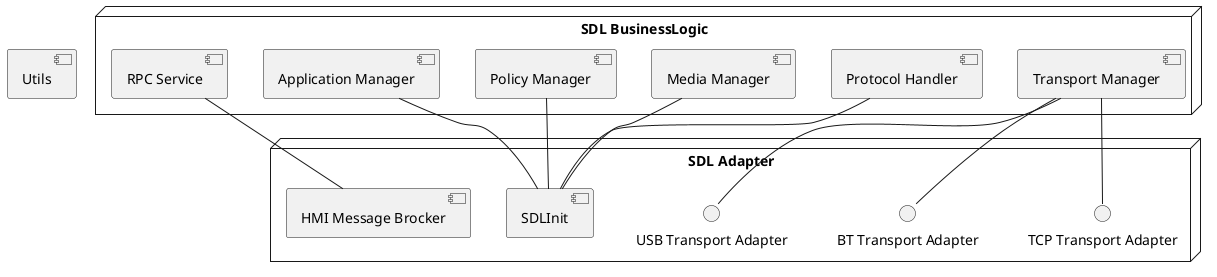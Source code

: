 @startuml

skinparam linetype splines

node "SDL Adapter" {
  interface "TCP Transport Adapter" as TCP 
  interface "BT Transport Adapter" as BT 
  interface "USB Transport Adapter" as USB 

  [SDLInit]
  [HMI Message Brocker]
} 


node "SDL BusinessLogic" {
  [Transport Manager]
  [Application Manager]
  [RPC Service]
  [Media Manager]
  [Policy Manager]
  [Protocol Handler]
} 

[Utils]

[Transport Manager] -- TCP
[Transport Manager] -- BT
[Transport Manager] -- USB

[HMI Message Brocker] -- [RPC Service]
[SDLInit] -up- [Protocol Handler]
[SDLInit] -up- [Application Manager]
[SDLInit] -up- [Policy Manager]
[SDLInit] -up-  [Media Manager]

@enduml
